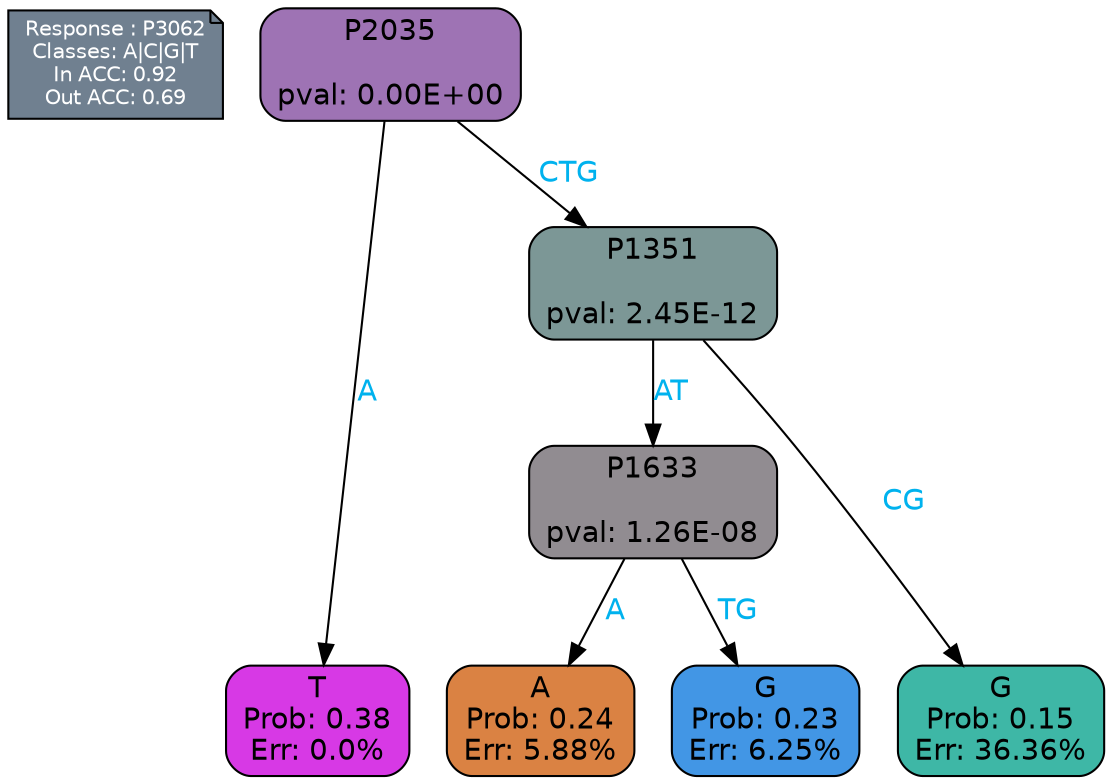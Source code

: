 digraph Tree {
node [shape=box, style="filled, rounded", color="black", fontname=helvetica] ;
graph [ranksep=equally, splines=polylines, bgcolor=transparent, dpi=600] ;
edge [fontname=helvetica] ;
LEGEND [label="Response : P3062
Classes: A|C|G|T
In ACC: 0.92
Out ACC: 0.69
",shape=note,align=left,style=filled,fillcolor="slategray",fontcolor="white",fontsize=10];1 [label="P2035

pval: 0.00E+00", fillcolor="#9e73b4"] ;
2 [label="T
Prob: 0.38
Err: 0.0%", fillcolor="#d739e5"] ;
3 [label="P1351

pval: 2.45E-12", fillcolor="#7c9796"] ;
4 [label="P1633

pval: 1.26E-08", fillcolor="#918c91"] ;
5 [label="A
Prob: 0.24
Err: 5.88%", fillcolor="#da8243"] ;
6 [label="G
Prob: 0.23
Err: 6.25%", fillcolor="#4296e5"] ;
7 [label="G
Prob: 0.15
Err: 36.36%", fillcolor="#3eb7a6"] ;
1 -> 2 [label="A",fontcolor=deepskyblue2] ;
1 -> 3 [label="CTG",fontcolor=deepskyblue2] ;
3 -> 4 [label="AT",fontcolor=deepskyblue2] ;
3 -> 7 [label="CG",fontcolor=deepskyblue2] ;
4 -> 5 [label="A",fontcolor=deepskyblue2] ;
4 -> 6 [label="TG",fontcolor=deepskyblue2] ;
{rank = same; 2;5;6;7;}{rank = same; LEGEND;1;}}